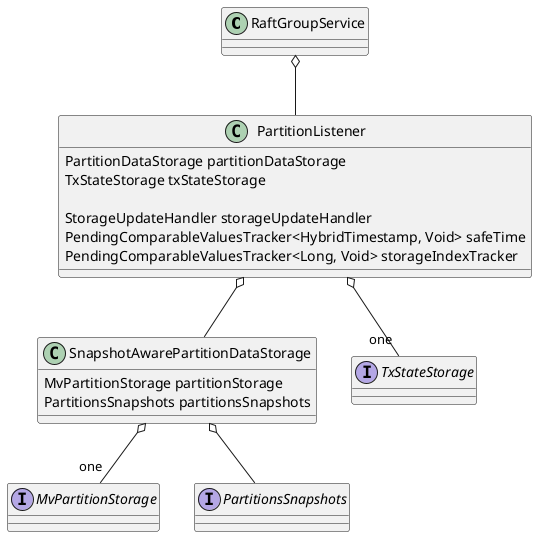 @startuml
'https://plantuml.com/class-diagram

class RaftGroupService
class PartitionListener {
  PartitionDataStorage partitionDataStorage
  TxStateStorage txStateStorage

  StorageUpdateHandler storageUpdateHandler
  PendingComparableValuesTracker<HybridTimestamp, Void> safeTime
  PendingComparableValuesTracker<Long, Void> storageIndexTracker
}
class SnapshotAwarePartitionDataStorage {
  MvPartitionStorage partitionStorage
  PartitionsSnapshots partitionsSnapshots
}
interface MvPartitionStorage
interface PartitionsSnapshots
interface TxStateStorage

RaftGroupService o-- PartitionListener
PartitionListener o-- SnapshotAwarePartitionDataStorage
PartitionListener o-- "one" TxStateStorage

SnapshotAwarePartitionDataStorage o-- "one" MvPartitionStorage
SnapshotAwarePartitionDataStorage o-- PartitionsSnapshots
@enduml
